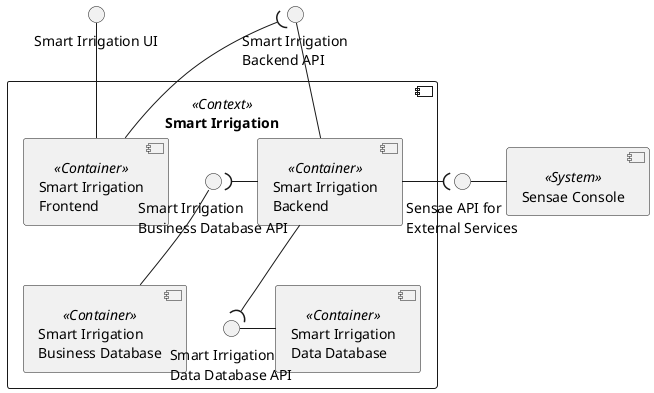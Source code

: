 @startuml smart-irrigation-context

interface "Smart Irrigation UI" as FRONT_API
interface "Smart Irrigation\nBackend API" as BACK_API

component "Smart Irrigation" <<Context>> {
    component "Smart Irrigation\nBackend" <<Container>> as BACK
    component "Smart Irrigation\nFrontend" <<Container>> as FRONT
    component "Smart Irrigation\nBusiness Database" <<Container>> as DB
    component "Smart Irrigation\nData Database" <<Container>> as DATA_DB

    interface "Smart Irrigation\nBusiness Database API" as DB_API
    interface "Smart Irrigation\nData Database API" as DATA_DB_API

    DB_API -- DB
    DATA_DB_API - DATA_DB
    FRONT_API -- FRONT
    BACK_API -- BACK
    DB_API )- BACK
    BACK --( DATA_DB_API
    FRONT --( BACK_API
}

component "Sensae Console" <<System>> as MB
interface "Sensae API for\nExternal Services" as MB_API

MB_API - MB

BACK -( MB_API

@enduml
